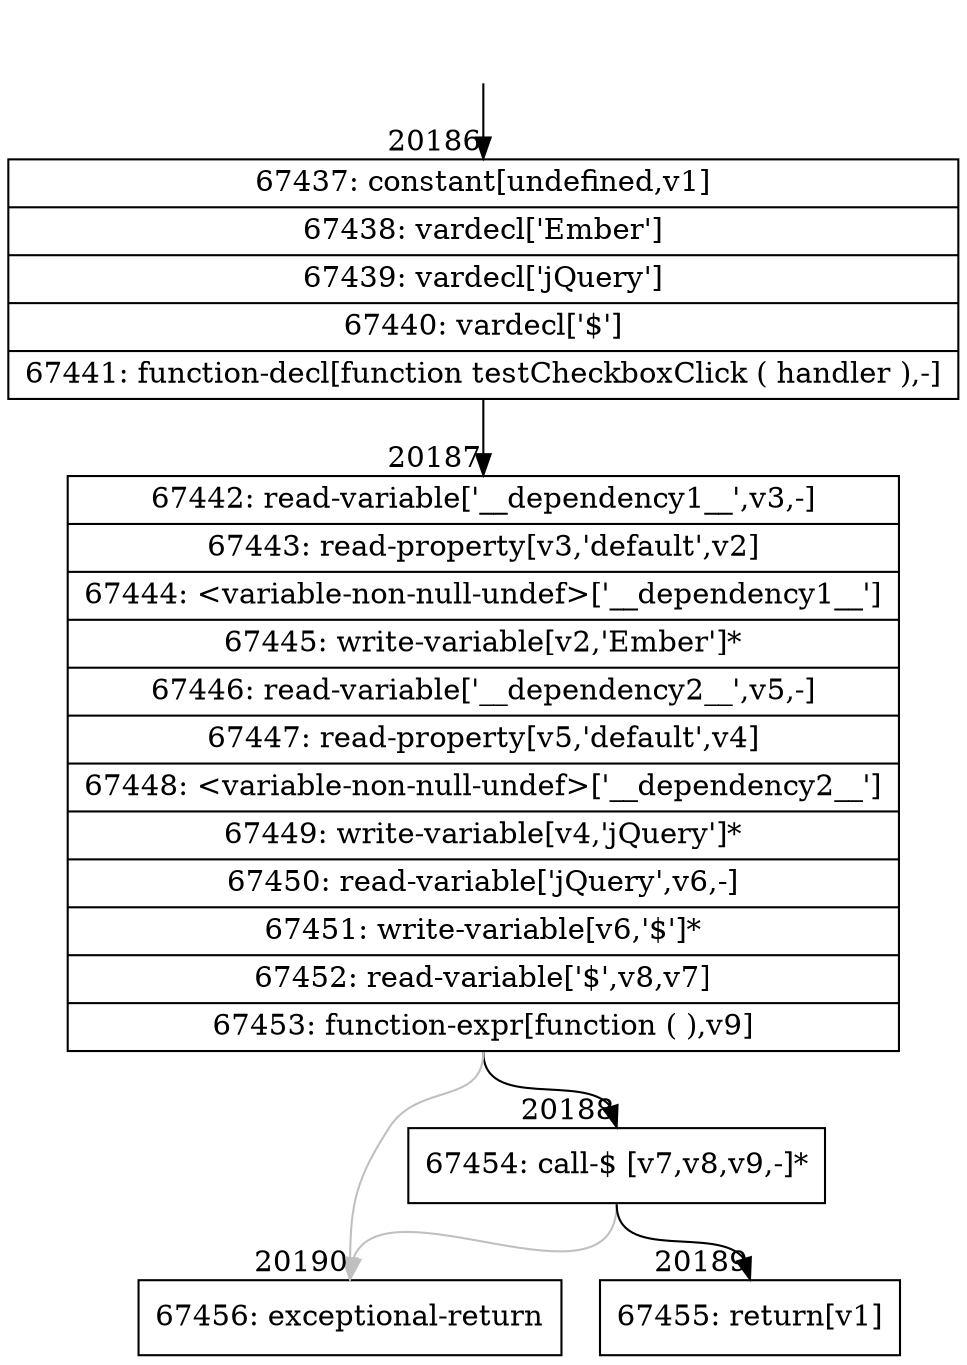 digraph {
rankdir="TD"
BB_entry1746[shape=none,label=""];
BB_entry1746 -> BB20186 [tailport=s, headport=n, headlabel="    20186"]
BB20186 [shape=record label="{67437: constant[undefined,v1]|67438: vardecl['Ember']|67439: vardecl['jQuery']|67440: vardecl['$']|67441: function-decl[function testCheckboxClick ( handler ),-]}" ] 
BB20186 -> BB20187 [tailport=s, headport=n, headlabel="      20187"]
BB20187 [shape=record label="{67442: read-variable['__dependency1__',v3,-]|67443: read-property[v3,'default',v2]|67444: \<variable-non-null-undef\>['__dependency1__']|67445: write-variable[v2,'Ember']*|67446: read-variable['__dependency2__',v5,-]|67447: read-property[v5,'default',v4]|67448: \<variable-non-null-undef\>['__dependency2__']|67449: write-variable[v4,'jQuery']*|67450: read-variable['jQuery',v6,-]|67451: write-variable[v6,'$']*|67452: read-variable['$',v8,v7]|67453: function-expr[function ( ),v9]}" ] 
BB20187 -> BB20188 [tailport=s, headport=n, headlabel="      20188"]
BB20187 -> BB20190 [tailport=s, headport=n, color=gray, headlabel="      20190"]
BB20188 [shape=record label="{67454: call-$ [v7,v8,v9,-]*}" ] 
BB20188 -> BB20189 [tailport=s, headport=n, headlabel="      20189"]
BB20188 -> BB20190 [tailport=s, headport=n, color=gray]
BB20189 [shape=record label="{67455: return[v1]}" ] 
BB20190 [shape=record label="{67456: exceptional-return}" ] 
//#$~ 37715
}
